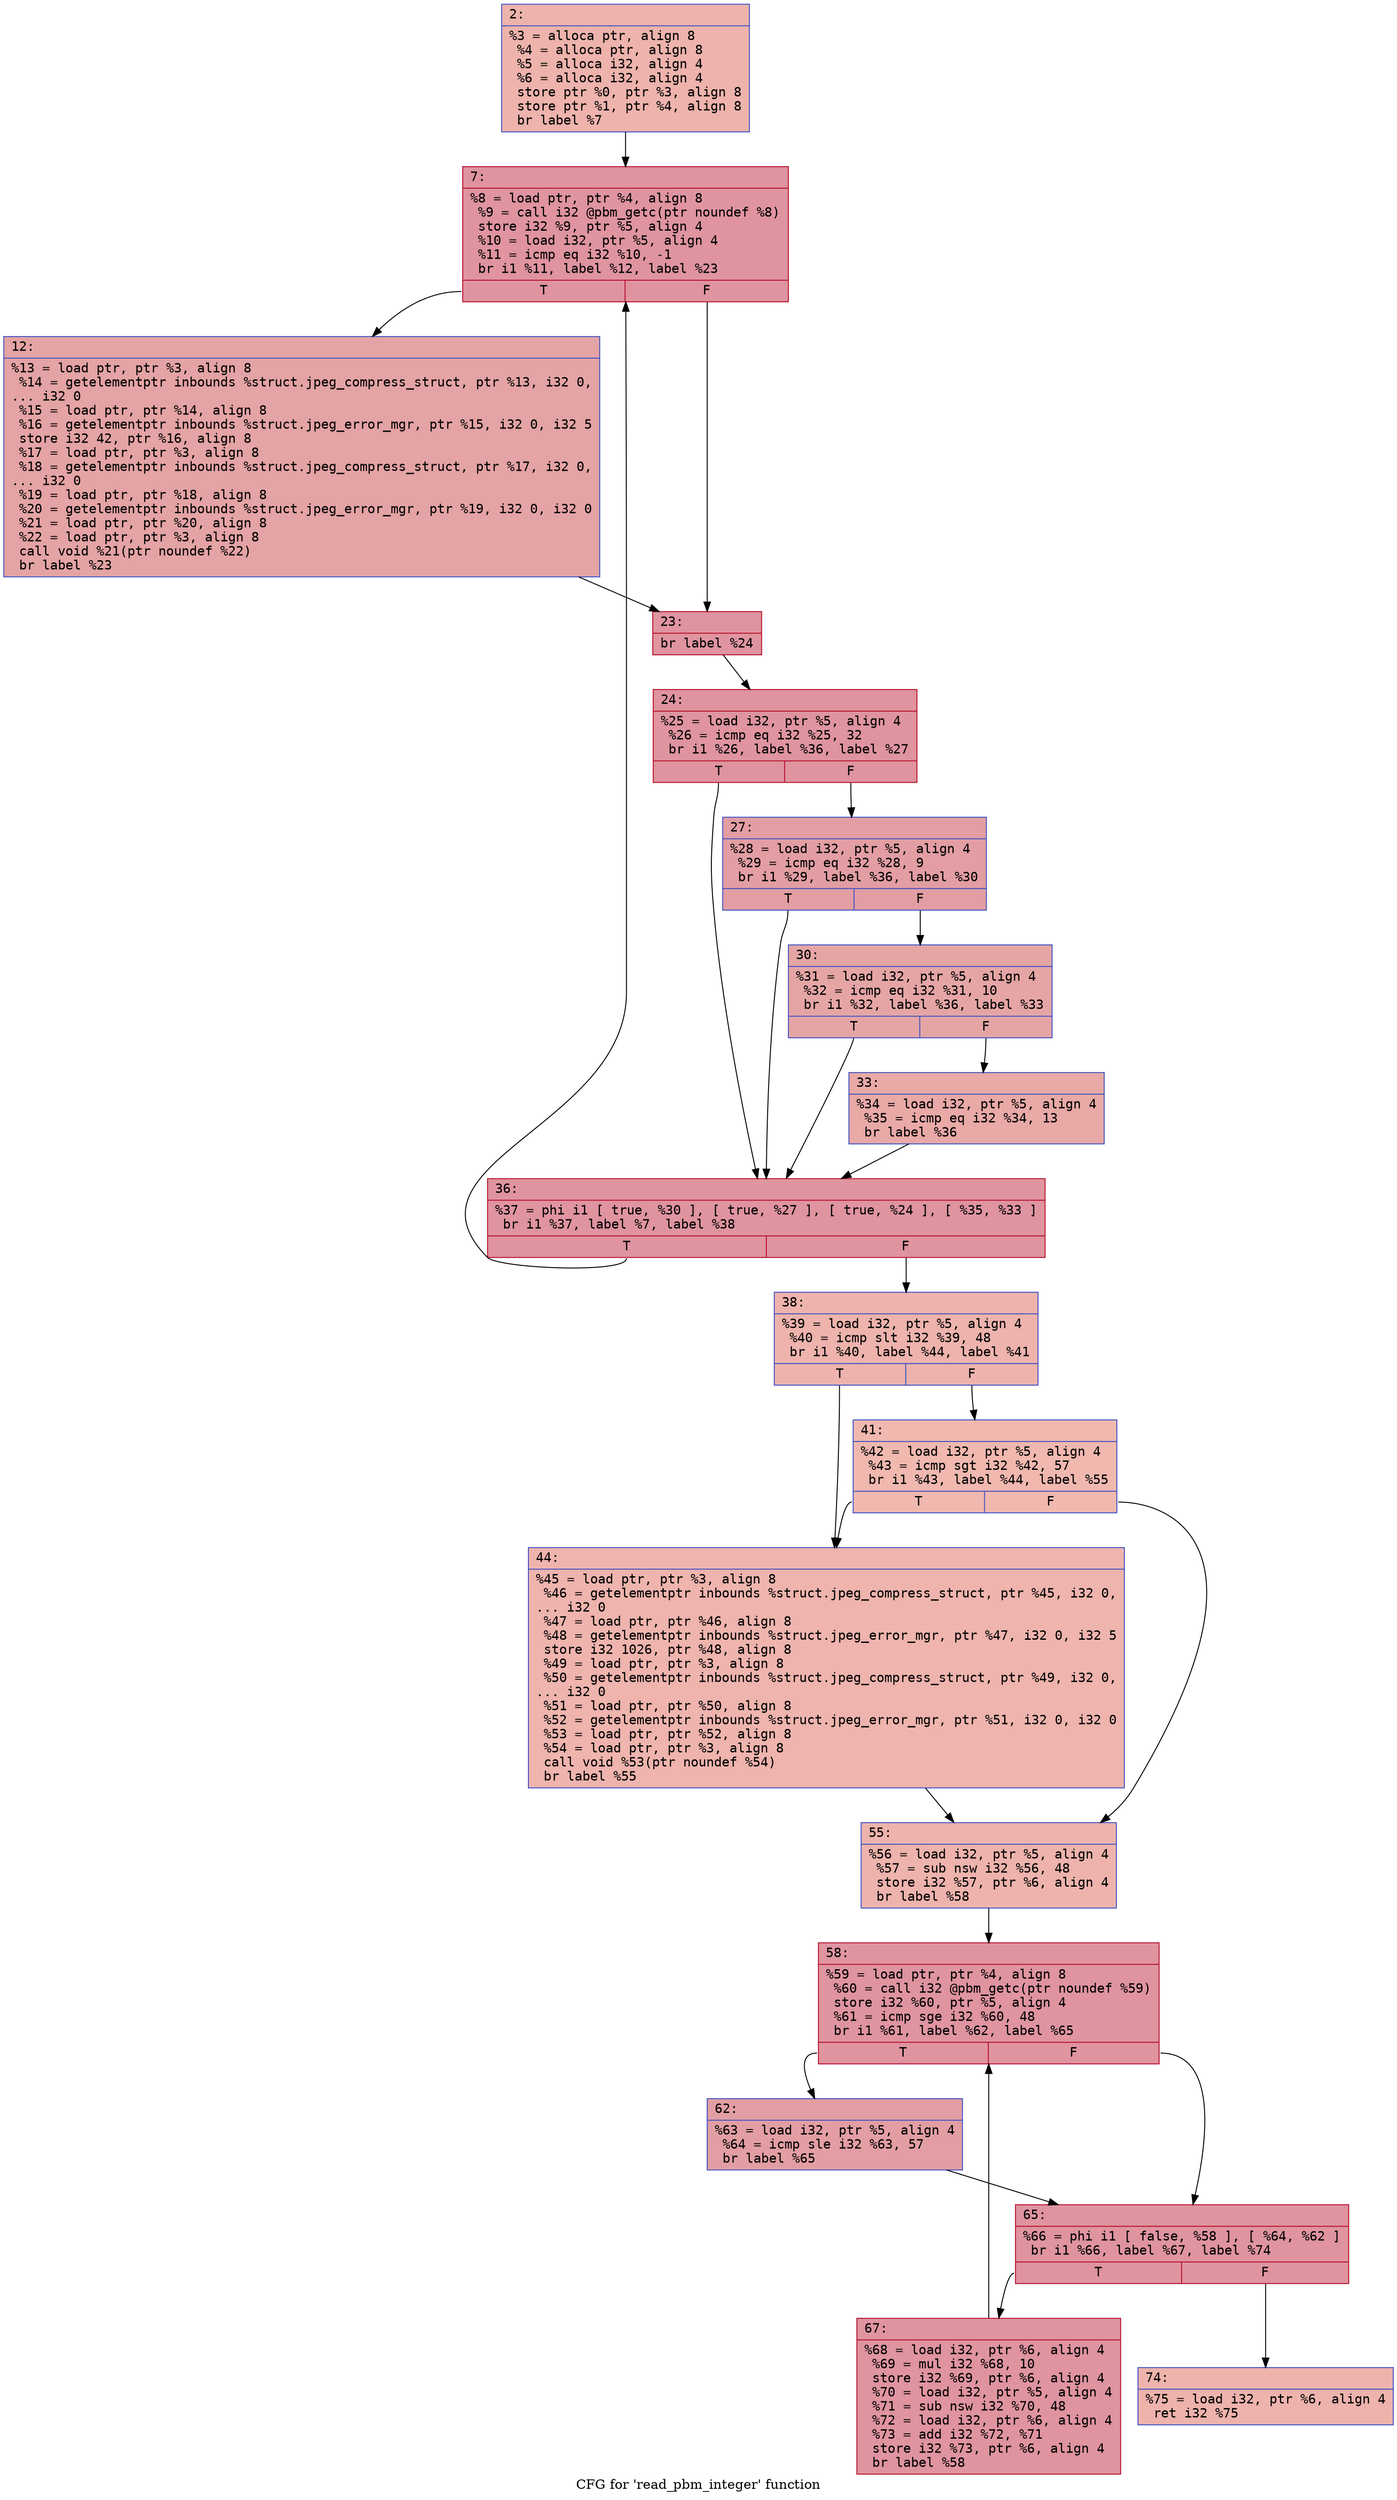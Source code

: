 digraph "CFG for 'read_pbm_integer' function" {
	label="CFG for 'read_pbm_integer' function";

	Node0x600000836e40 [shape=record,color="#3d50c3ff", style=filled, fillcolor="#d6524470" fontname="Courier",label="{2:\l|  %3 = alloca ptr, align 8\l  %4 = alloca ptr, align 8\l  %5 = alloca i32, align 4\l  %6 = alloca i32, align 4\l  store ptr %0, ptr %3, align 8\l  store ptr %1, ptr %4, align 8\l  br label %7\l}"];
	Node0x600000836e40 -> Node0x600000836e90[tooltip="2 -> 7\nProbability 100.00%" ];
	Node0x600000836e90 [shape=record,color="#b70d28ff", style=filled, fillcolor="#b70d2870" fontname="Courier",label="{7:\l|  %8 = load ptr, ptr %4, align 8\l  %9 = call i32 @pbm_getc(ptr noundef %8)\l  store i32 %9, ptr %5, align 4\l  %10 = load i32, ptr %5, align 4\l  %11 = icmp eq i32 %10, -1\l  br i1 %11, label %12, label %23\l|{<s0>T|<s1>F}}"];
	Node0x600000836e90:s0 -> Node0x600000836ee0[tooltip="7 -> 12\nProbability 37.50%" ];
	Node0x600000836e90:s1 -> Node0x600000836f30[tooltip="7 -> 23\nProbability 62.50%" ];
	Node0x600000836ee0 [shape=record,color="#3d50c3ff", style=filled, fillcolor="#c32e3170" fontname="Courier",label="{12:\l|  %13 = load ptr, ptr %3, align 8\l  %14 = getelementptr inbounds %struct.jpeg_compress_struct, ptr %13, i32 0,\l... i32 0\l  %15 = load ptr, ptr %14, align 8\l  %16 = getelementptr inbounds %struct.jpeg_error_mgr, ptr %15, i32 0, i32 5\l  store i32 42, ptr %16, align 8\l  %17 = load ptr, ptr %3, align 8\l  %18 = getelementptr inbounds %struct.jpeg_compress_struct, ptr %17, i32 0,\l... i32 0\l  %19 = load ptr, ptr %18, align 8\l  %20 = getelementptr inbounds %struct.jpeg_error_mgr, ptr %19, i32 0, i32 0\l  %21 = load ptr, ptr %20, align 8\l  %22 = load ptr, ptr %3, align 8\l  call void %21(ptr noundef %22)\l  br label %23\l}"];
	Node0x600000836ee0 -> Node0x600000836f30[tooltip="12 -> 23\nProbability 100.00%" ];
	Node0x600000836f30 [shape=record,color="#b70d28ff", style=filled, fillcolor="#b70d2870" fontname="Courier",label="{23:\l|  br label %24\l}"];
	Node0x600000836f30 -> Node0x600000836f80[tooltip="23 -> 24\nProbability 100.00%" ];
	Node0x600000836f80 [shape=record,color="#b70d28ff", style=filled, fillcolor="#b70d2870" fontname="Courier",label="{24:\l|  %25 = load i32, ptr %5, align 4\l  %26 = icmp eq i32 %25, 32\l  br i1 %26, label %36, label %27\l|{<s0>T|<s1>F}}"];
	Node0x600000836f80:s0 -> Node0x6000008370c0[tooltip="24 -> 36\nProbability 50.00%" ];
	Node0x600000836f80:s1 -> Node0x600000836fd0[tooltip="24 -> 27\nProbability 50.00%" ];
	Node0x600000836fd0 [shape=record,color="#3d50c3ff", style=filled, fillcolor="#be242e70" fontname="Courier",label="{27:\l|  %28 = load i32, ptr %5, align 4\l  %29 = icmp eq i32 %28, 9\l  br i1 %29, label %36, label %30\l|{<s0>T|<s1>F}}"];
	Node0x600000836fd0:s0 -> Node0x6000008370c0[tooltip="27 -> 36\nProbability 50.00%" ];
	Node0x600000836fd0:s1 -> Node0x600000837020[tooltip="27 -> 30\nProbability 50.00%" ];
	Node0x600000837020 [shape=record,color="#3d50c3ff", style=filled, fillcolor="#c5333470" fontname="Courier",label="{30:\l|  %31 = load i32, ptr %5, align 4\l  %32 = icmp eq i32 %31, 10\l  br i1 %32, label %36, label %33\l|{<s0>T|<s1>F}}"];
	Node0x600000837020:s0 -> Node0x6000008370c0[tooltip="30 -> 36\nProbability 50.00%" ];
	Node0x600000837020:s1 -> Node0x600000837070[tooltip="30 -> 33\nProbability 50.00%" ];
	Node0x600000837070 [shape=record,color="#3d50c3ff", style=filled, fillcolor="#ca3b3770" fontname="Courier",label="{33:\l|  %34 = load i32, ptr %5, align 4\l  %35 = icmp eq i32 %34, 13\l  br label %36\l}"];
	Node0x600000837070 -> Node0x6000008370c0[tooltip="33 -> 36\nProbability 100.00%" ];
	Node0x6000008370c0 [shape=record,color="#b70d28ff", style=filled, fillcolor="#b70d2870" fontname="Courier",label="{36:\l|  %37 = phi i1 [ true, %30 ], [ true, %27 ], [ true, %24 ], [ %35, %33 ]\l  br i1 %37, label %7, label %38\l|{<s0>T|<s1>F}}"];
	Node0x6000008370c0:s0 -> Node0x600000836e90[tooltip="36 -> 7\nProbability 96.88%" ];
	Node0x6000008370c0:s1 -> Node0x600000837110[tooltip="36 -> 38\nProbability 3.12%" ];
	Node0x600000837110 [shape=record,color="#3d50c3ff", style=filled, fillcolor="#d6524470" fontname="Courier",label="{38:\l|  %39 = load i32, ptr %5, align 4\l  %40 = icmp slt i32 %39, 48\l  br i1 %40, label %44, label %41\l|{<s0>T|<s1>F}}"];
	Node0x600000837110:s0 -> Node0x6000008371b0[tooltip="38 -> 44\nProbability 50.00%" ];
	Node0x600000837110:s1 -> Node0x600000837160[tooltip="38 -> 41\nProbability 50.00%" ];
	Node0x600000837160 [shape=record,color="#3d50c3ff", style=filled, fillcolor="#dc5d4a70" fontname="Courier",label="{41:\l|  %42 = load i32, ptr %5, align 4\l  %43 = icmp sgt i32 %42, 57\l  br i1 %43, label %44, label %55\l|{<s0>T|<s1>F}}"];
	Node0x600000837160:s0 -> Node0x6000008371b0[tooltip="41 -> 44\nProbability 50.00%" ];
	Node0x600000837160:s1 -> Node0x600000837200[tooltip="41 -> 55\nProbability 50.00%" ];
	Node0x6000008371b0 [shape=record,color="#3d50c3ff", style=filled, fillcolor="#d8564670" fontname="Courier",label="{44:\l|  %45 = load ptr, ptr %3, align 8\l  %46 = getelementptr inbounds %struct.jpeg_compress_struct, ptr %45, i32 0,\l... i32 0\l  %47 = load ptr, ptr %46, align 8\l  %48 = getelementptr inbounds %struct.jpeg_error_mgr, ptr %47, i32 0, i32 5\l  store i32 1026, ptr %48, align 8\l  %49 = load ptr, ptr %3, align 8\l  %50 = getelementptr inbounds %struct.jpeg_compress_struct, ptr %49, i32 0,\l... i32 0\l  %51 = load ptr, ptr %50, align 8\l  %52 = getelementptr inbounds %struct.jpeg_error_mgr, ptr %51, i32 0, i32 0\l  %53 = load ptr, ptr %52, align 8\l  %54 = load ptr, ptr %3, align 8\l  call void %53(ptr noundef %54)\l  br label %55\l}"];
	Node0x6000008371b0 -> Node0x600000837200[tooltip="44 -> 55\nProbability 100.00%" ];
	Node0x600000837200 [shape=record,color="#3d50c3ff", style=filled, fillcolor="#d6524470" fontname="Courier",label="{55:\l|  %56 = load i32, ptr %5, align 4\l  %57 = sub nsw i32 %56, 48\l  store i32 %57, ptr %6, align 4\l  br label %58\l}"];
	Node0x600000837200 -> Node0x600000837250[tooltip="55 -> 58\nProbability 100.00%" ];
	Node0x600000837250 [shape=record,color="#b70d28ff", style=filled, fillcolor="#b70d2870" fontname="Courier",label="{58:\l|  %59 = load ptr, ptr %4, align 8\l  %60 = call i32 @pbm_getc(ptr noundef %59)\l  store i32 %60, ptr %5, align 4\l  %61 = icmp sge i32 %60, 48\l  br i1 %61, label %62, label %65\l|{<s0>T|<s1>F}}"];
	Node0x600000837250:s0 -> Node0x6000008372a0[tooltip="58 -> 62\nProbability 50.00%" ];
	Node0x600000837250:s1 -> Node0x6000008372f0[tooltip="58 -> 65\nProbability 50.00%" ];
	Node0x6000008372a0 [shape=record,color="#3d50c3ff", style=filled, fillcolor="#be242e70" fontname="Courier",label="{62:\l|  %63 = load i32, ptr %5, align 4\l  %64 = icmp sle i32 %63, 57\l  br label %65\l}"];
	Node0x6000008372a0 -> Node0x6000008372f0[tooltip="62 -> 65\nProbability 100.00%" ];
	Node0x6000008372f0 [shape=record,color="#b70d28ff", style=filled, fillcolor="#b70d2870" fontname="Courier",label="{65:\l|  %66 = phi i1 [ false, %58 ], [ %64, %62 ]\l  br i1 %66, label %67, label %74\l|{<s0>T|<s1>F}}"];
	Node0x6000008372f0:s0 -> Node0x600000837340[tooltip="65 -> 67\nProbability 96.88%" ];
	Node0x6000008372f0:s1 -> Node0x600000837390[tooltip="65 -> 74\nProbability 3.12%" ];
	Node0x600000837340 [shape=record,color="#b70d28ff", style=filled, fillcolor="#b70d2870" fontname="Courier",label="{67:\l|  %68 = load i32, ptr %6, align 4\l  %69 = mul i32 %68, 10\l  store i32 %69, ptr %6, align 4\l  %70 = load i32, ptr %5, align 4\l  %71 = sub nsw i32 %70, 48\l  %72 = load i32, ptr %6, align 4\l  %73 = add i32 %72, %71\l  store i32 %73, ptr %6, align 4\l  br label %58\l}"];
	Node0x600000837340 -> Node0x600000837250[tooltip="67 -> 58\nProbability 100.00%" ];
	Node0x600000837390 [shape=record,color="#3d50c3ff", style=filled, fillcolor="#d6524470" fontname="Courier",label="{74:\l|  %75 = load i32, ptr %6, align 4\l  ret i32 %75\l}"];
}
